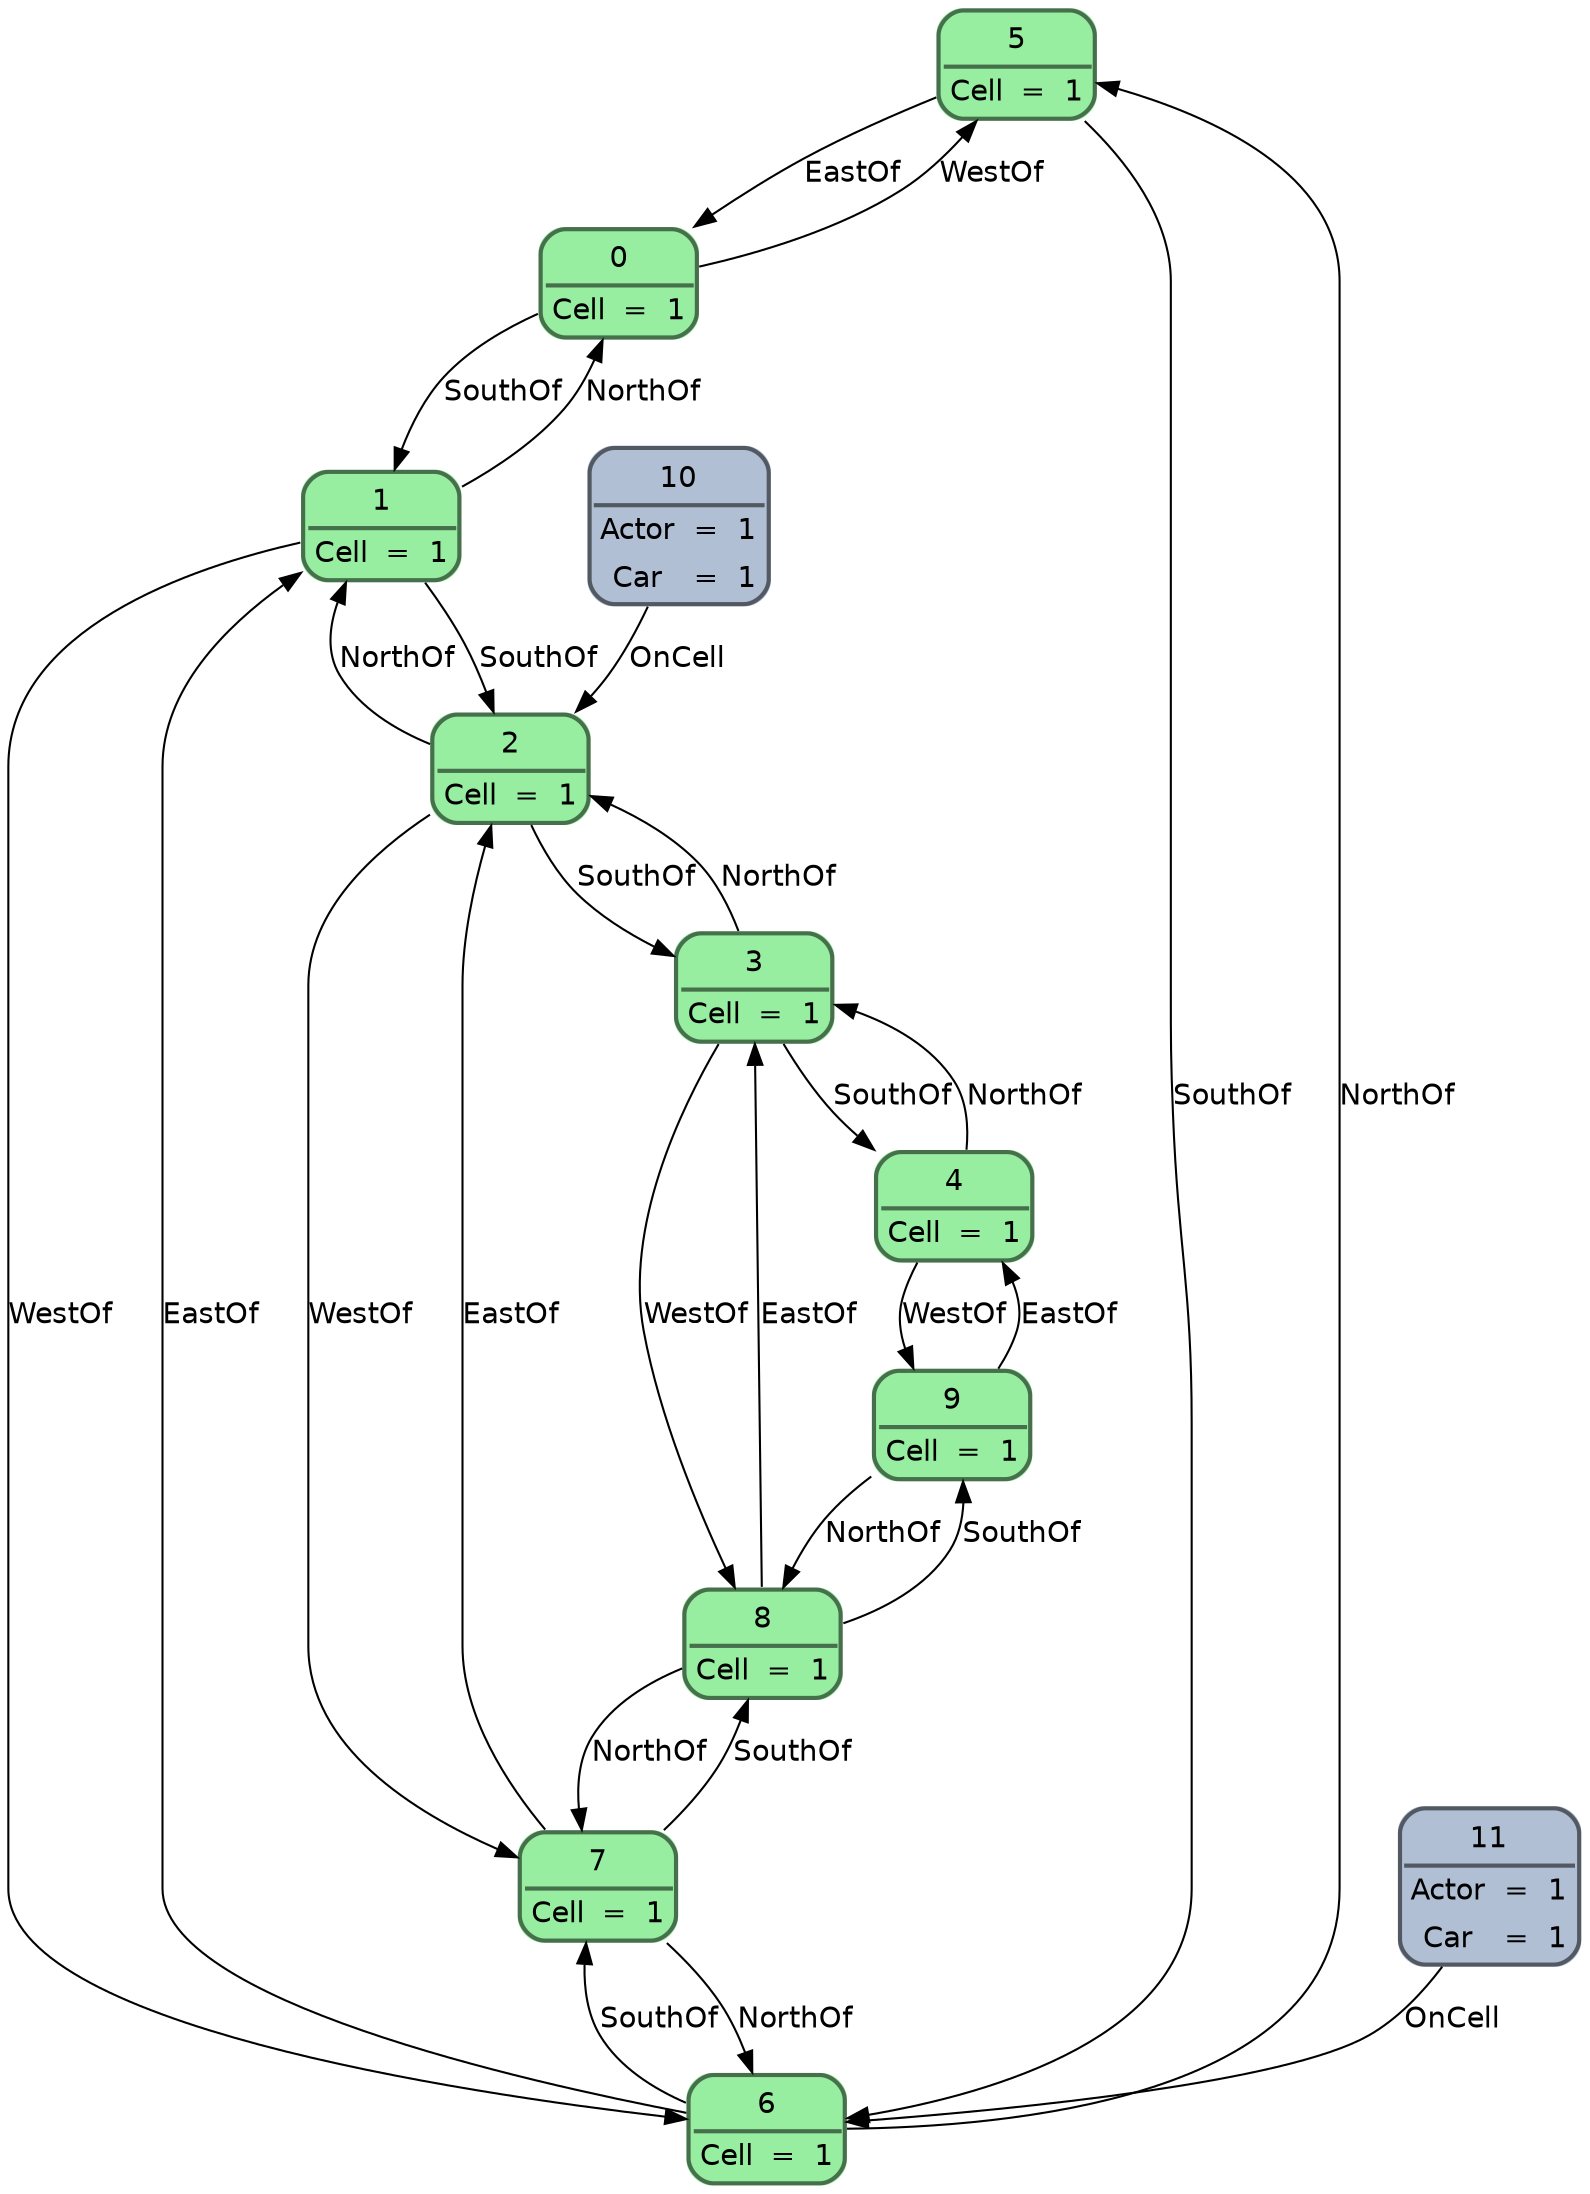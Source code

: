 digraph model {
node [
	style="filled, rounded"
	shape=plain
	pencolor="#00000088"
	fontname="Helvetica"
]
edge [
	labeldistance=3
	fontname="Helvetica"
]
5 -> 0 [
	style=solid
	color=black
	fontcolor=black
	label="EastOf"]
6 -> 1 [
	style=solid
	color=black
	fontcolor=black
	label="EastOf"]
7 -> 2 [
	style=solid
	color=black
	fontcolor=black
	label="EastOf"]
8 -> 3 [
	style=solid
	color=black
	fontcolor=black
	label="EastOf"]
9 -> 4 [
	style=solid
	color=black
	fontcolor=black
	label="EastOf"]
11 -> 6 [
	style=solid
	color=black
	fontcolor=black
	label="OnCell"]
10 -> 2 [
	style=solid
	color=black
	fontcolor=black
	label="OnCell"]
0 -> 5 [
	style=solid
	color=black
	fontcolor=black
	label="WestOf"]
1 -> 6 [
	style=solid
	color=black
	fontcolor=black
	label="WestOf"]
2 -> 7 [
	style=solid
	color=black
	fontcolor=black
	label="WestOf"]
3 -> 8 [
	style=solid
	color=black
	fontcolor=black
	label="WestOf"]
4 -> 9 [
	style=solid
	color=black
	fontcolor=black
	label="WestOf"]
0 -> 1 [
	style=solid
	color=black
	fontcolor=black
	label="SouthOf"]
1 -> 2 [
	style=solid
	color=black
	fontcolor=black
	label="SouthOf"]
2 -> 3 [
	style=solid
	color=black
	fontcolor=black
	label="SouthOf"]
3 -> 4 [
	style=solid
	color=black
	fontcolor=black
	label="SouthOf"]
5 -> 6 [
	style=solid
	color=black
	fontcolor=black
	label="SouthOf"]
6 -> 7 [
	style=solid
	color=black
	fontcolor=black
	label="SouthOf"]
7 -> 8 [
	style=solid
	color=black
	fontcolor=black
	label="SouthOf"]
8 -> 9 [
	style=solid
	color=black
	fontcolor=black
	label="SouthOf"]
1 -> 0 [
	style=solid
	color=black
	fontcolor=black
	label="NorthOf"]
2 -> 1 [
	style=solid
	color=black
	fontcolor=black
	label="NorthOf"]
3 -> 2 [
	style=solid
	color=black
	fontcolor=black
	label="NorthOf"]
4 -> 3 [
	style=solid
	color=black
	fontcolor=black
	label="NorthOf"]
6 -> 5 [
	style=solid
	color=black
	fontcolor=black
	label="NorthOf"]
7 -> 6 [
	style=solid
	color=black
	fontcolor=black
	label="NorthOf"]
8 -> 7 [
	style=solid
	color=black
	fontcolor=black
	label="NorthOf"]
9 -> 8 [
	style=solid
	color=black
	fontcolor=black
	label="NorthOf"]
1 [
	fillcolor="#97eda0"
	label=<<TABLE CELLSPACING="0" BORDER="2" CELLBORDER="0" CELLPADDING="4" STYLE="ROUNDED">
		<TR><TD COLSPAN="3" BORDER="2" SIDES="B">1</TD></TR>
		<TR><TD><FONT COLOR="black">Cell</FONT></TD><TD><FONT COLOR="black">=</FONT></TD><TD><FONT COLOR="black">1</FONT></TD></TR>
		</TABLE>>
]
2 [
	fillcolor="#97eda0"
	label=<<TABLE CELLSPACING="0" BORDER="2" CELLBORDER="0" CELLPADDING="4" STYLE="ROUNDED">
		<TR><TD COLSPAN="3" BORDER="2" SIDES="B">2</TD></TR>
		<TR><TD><FONT COLOR="black">Cell</FONT></TD><TD><FONT COLOR="black">=</FONT></TD><TD><FONT COLOR="black">1</FONT></TD></TR>
		</TABLE>>
]
3 [
	fillcolor="#97eda0"
	label=<<TABLE CELLSPACING="0" BORDER="2" CELLBORDER="0" CELLPADDING="4" STYLE="ROUNDED">
		<TR><TD COLSPAN="3" BORDER="2" SIDES="B">3</TD></TR>
		<TR><TD><FONT COLOR="black">Cell</FONT></TD><TD><FONT COLOR="black">=</FONT></TD><TD><FONT COLOR="black">1</FONT></TD></TR>
		</TABLE>>
]
4 [
	fillcolor="#97eda0"
	label=<<TABLE CELLSPACING="0" BORDER="2" CELLBORDER="0" CELLPADDING="4" STYLE="ROUNDED">
		<TR><TD COLSPAN="3" BORDER="2" SIDES="B">4</TD></TR>
		<TR><TD><FONT COLOR="black">Cell</FONT></TD><TD><FONT COLOR="black">=</FONT></TD><TD><FONT COLOR="black">1</FONT></TD></TR>
		</TABLE>>
]
5 [
	fillcolor="#97eda0"
	label=<<TABLE CELLSPACING="0" BORDER="2" CELLBORDER="0" CELLPADDING="4" STYLE="ROUNDED">
		<TR><TD COLSPAN="3" BORDER="2" SIDES="B">5</TD></TR>
		<TR><TD><FONT COLOR="black">Cell</FONT></TD><TD><FONT COLOR="black">=</FONT></TD><TD><FONT COLOR="black">1</FONT></TD></TR>
		</TABLE>>
]
6 [
	fillcolor="#97eda0"
	label=<<TABLE CELLSPACING="0" BORDER="2" CELLBORDER="0" CELLPADDING="4" STYLE="ROUNDED">
		<TR><TD COLSPAN="3" BORDER="2" SIDES="B">6</TD></TR>
		<TR><TD><FONT COLOR="black">Cell</FONT></TD><TD><FONT COLOR="black">=</FONT></TD><TD><FONT COLOR="black">1</FONT></TD></TR>
		</TABLE>>
]
7 [
	fillcolor="#97eda0"
	label=<<TABLE CELLSPACING="0" BORDER="2" CELLBORDER="0" CELLPADDING="4" STYLE="ROUNDED">
		<TR><TD COLSPAN="3" BORDER="2" SIDES="B">7</TD></TR>
		<TR><TD><FONT COLOR="black">Cell</FONT></TD><TD><FONT COLOR="black">=</FONT></TD><TD><FONT COLOR="black">1</FONT></TD></TR>
		</TABLE>>
]
8 [
	fillcolor="#97eda0"
	label=<<TABLE CELLSPACING="0" BORDER="2" CELLBORDER="0" CELLPADDING="4" STYLE="ROUNDED">
		<TR><TD COLSPAN="3" BORDER="2" SIDES="B">8</TD></TR>
		<TR><TD><FONT COLOR="black">Cell</FONT></TD><TD><FONT COLOR="black">=</FONT></TD><TD><FONT COLOR="black">1</FONT></TD></TR>
		</TABLE>>
]
9 [
	fillcolor="#97eda0"
	label=<<TABLE CELLSPACING="0" BORDER="2" CELLBORDER="0" CELLPADDING="4" STYLE="ROUNDED">
		<TR><TD COLSPAN="3" BORDER="2" SIDES="B">9</TD></TR>
		<TR><TD><FONT COLOR="black">Cell</FONT></TD><TD><FONT COLOR="black">=</FONT></TD><TD><FONT COLOR="black">1</FONT></TD></TR>
		</TABLE>>
]
10 [
	fillcolor="#b0bfd3"
	label=<<TABLE CELLSPACING="0" BORDER="2" CELLBORDER="0" CELLPADDING="4" STYLE="ROUNDED">
		<TR><TD COLSPAN="3" BORDER="2" SIDES="B">10</TD></TR>
		<TR><TD><FONT COLOR="black">Actor</FONT></TD><TD><FONT COLOR="black">=</FONT></TD><TD><FONT COLOR="black">1</FONT></TD></TR>
		<TR><TD><FONT COLOR="black">Car</FONT></TD><TD><FONT COLOR="black">=</FONT></TD><TD><FONT COLOR="black">1</FONT></TD></TR>
		</TABLE>>
]
11 [
	fillcolor="#b0bfd3"
	label=<<TABLE CELLSPACING="0" BORDER="2" CELLBORDER="0" CELLPADDING="4" STYLE="ROUNDED">
		<TR><TD COLSPAN="3" BORDER="2" SIDES="B">11</TD></TR>
		<TR><TD><FONT COLOR="black">Actor</FONT></TD><TD><FONT COLOR="black">=</FONT></TD><TD><FONT COLOR="black">1</FONT></TD></TR>
		<TR><TD><FONT COLOR="black">Car</FONT></TD><TD><FONT COLOR="black">=</FONT></TD><TD><FONT COLOR="black">1</FONT></TD></TR>
		</TABLE>>
]
0 [
	fillcolor="#97eda0"
	label=<<TABLE CELLSPACING="0" BORDER="2" CELLBORDER="0" CELLPADDING="4" STYLE="ROUNDED">
		<TR><TD COLSPAN="3" BORDER="2" SIDES="B">0</TD></TR>
		<TR><TD><FONT COLOR="black">Cell</FONT></TD><TD><FONT COLOR="black">=</FONT></TD><TD><FONT COLOR="black">1</FONT></TD></TR>
		</TABLE>>
]
}